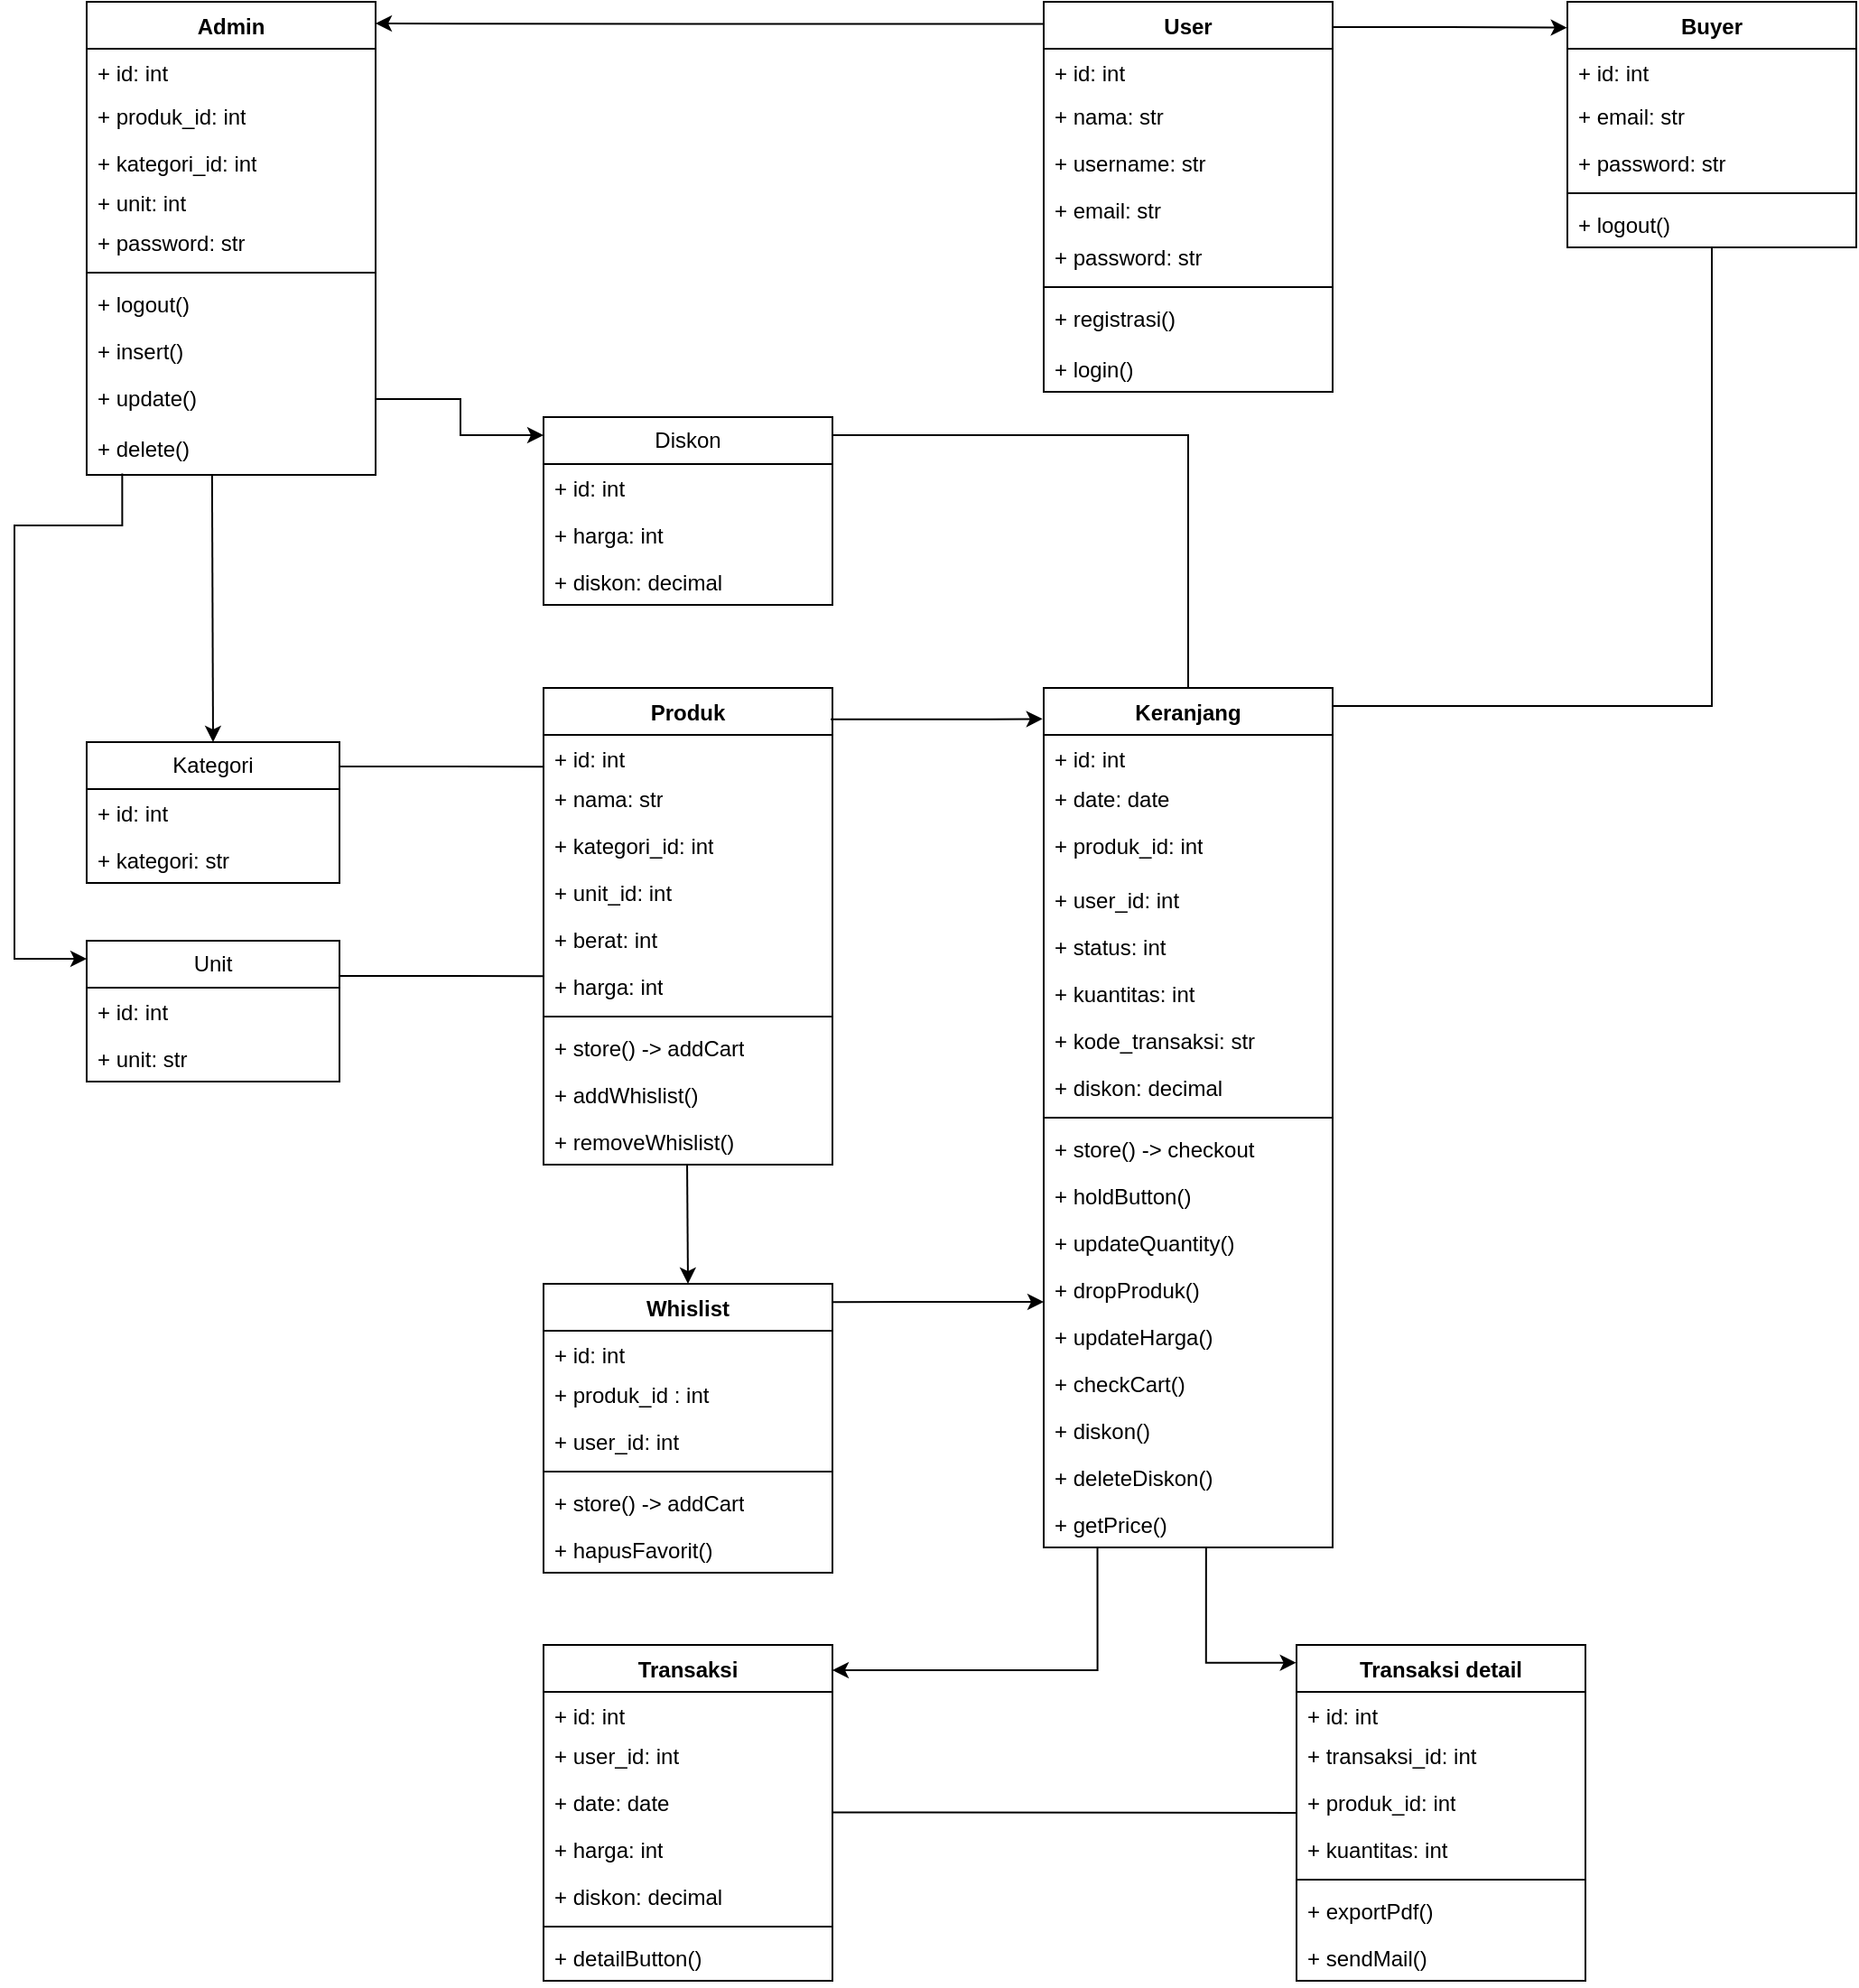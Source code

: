 <mxfile version="22.0.0" type="github">
  <diagram id="C5RBs43oDa-KdzZeNtuy" name="Page-1">
    <mxGraphModel dx="12140" dy="8778" grid="1" gridSize="10" guides="1" tooltips="1" connect="1" arrows="1" fold="1" page="1" pageScale="1" pageWidth="827" pageHeight="1169" math="0" shadow="0">
      <root>
        <mxCell id="WIyWlLk6GJQsqaUBKTNV-0" />
        <mxCell id="WIyWlLk6GJQsqaUBKTNV-1" parent="WIyWlLk6GJQsqaUBKTNV-0" />
        <mxCell id="mwWg8jiCZxlS7529xomd-0" value="Produk" style="swimlane;fontStyle=1;align=center;verticalAlign=top;childLayout=stackLayout;horizontal=1;startSize=26;horizontalStack=0;resizeParent=1;resizeParentMax=0;resizeLast=0;collapsible=1;marginBottom=0;whiteSpace=wrap;html=1;" vertex="1" parent="WIyWlLk6GJQsqaUBKTNV-1">
          <mxGeometry x="333" y="-1040" width="160" height="264" as="geometry" />
        </mxCell>
        <mxCell id="mwWg8jiCZxlS7529xomd-1" value="+ id: int" style="text;strokeColor=none;fillColor=none;align=left;verticalAlign=top;spacingLeft=4;spacingRight=4;overflow=hidden;rotatable=0;points=[[0,0.5],[1,0.5]];portConstraint=eastwest;whiteSpace=wrap;html=1;" vertex="1" parent="mwWg8jiCZxlS7529xomd-0">
          <mxGeometry y="26" width="160" height="22" as="geometry" />
        </mxCell>
        <mxCell id="mwWg8jiCZxlS7529xomd-4" value="+ nama: str" style="text;strokeColor=none;fillColor=none;align=left;verticalAlign=top;spacingLeft=4;spacingRight=4;overflow=hidden;rotatable=0;points=[[0,0.5],[1,0.5]];portConstraint=eastwest;whiteSpace=wrap;html=1;" vertex="1" parent="mwWg8jiCZxlS7529xomd-0">
          <mxGeometry y="48" width="160" height="26" as="geometry" />
        </mxCell>
        <mxCell id="mwWg8jiCZxlS7529xomd-5" value="+ kategori_id: int" style="text;strokeColor=none;fillColor=none;align=left;verticalAlign=top;spacingLeft=4;spacingRight=4;overflow=hidden;rotatable=0;points=[[0,0.5],[1,0.5]];portConstraint=eastwest;whiteSpace=wrap;html=1;" vertex="1" parent="mwWg8jiCZxlS7529xomd-0">
          <mxGeometry y="74" width="160" height="26" as="geometry" />
        </mxCell>
        <mxCell id="mwWg8jiCZxlS7529xomd-6" value="+ unit_id: int" style="text;strokeColor=none;fillColor=none;align=left;verticalAlign=top;spacingLeft=4;spacingRight=4;overflow=hidden;rotatable=0;points=[[0,0.5],[1,0.5]];portConstraint=eastwest;whiteSpace=wrap;html=1;" vertex="1" parent="mwWg8jiCZxlS7529xomd-0">
          <mxGeometry y="100" width="160" height="26" as="geometry" />
        </mxCell>
        <mxCell id="mwWg8jiCZxlS7529xomd-8" value="+ berat: int" style="text;strokeColor=none;fillColor=none;align=left;verticalAlign=top;spacingLeft=4;spacingRight=4;overflow=hidden;rotatable=0;points=[[0,0.5],[1,0.5]];portConstraint=eastwest;whiteSpace=wrap;html=1;" vertex="1" parent="mwWg8jiCZxlS7529xomd-0">
          <mxGeometry y="126" width="160" height="26" as="geometry" />
        </mxCell>
        <mxCell id="mwWg8jiCZxlS7529xomd-7" value="+ harga: int" style="text;strokeColor=none;fillColor=none;align=left;verticalAlign=top;spacingLeft=4;spacingRight=4;overflow=hidden;rotatable=0;points=[[0,0.5],[1,0.5]];portConstraint=eastwest;whiteSpace=wrap;html=1;" vertex="1" parent="mwWg8jiCZxlS7529xomd-0">
          <mxGeometry y="152" width="160" height="26" as="geometry" />
        </mxCell>
        <mxCell id="mwWg8jiCZxlS7529xomd-2" value="" style="line;strokeWidth=1;fillColor=none;align=left;verticalAlign=middle;spacingTop=-1;spacingLeft=3;spacingRight=3;rotatable=0;labelPosition=right;points=[];portConstraint=eastwest;strokeColor=inherit;" vertex="1" parent="mwWg8jiCZxlS7529xomd-0">
          <mxGeometry y="178" width="160" height="8" as="geometry" />
        </mxCell>
        <mxCell id="mwWg8jiCZxlS7529xomd-3" value="+ store() -&amp;gt; addCart" style="text;strokeColor=none;fillColor=none;align=left;verticalAlign=top;spacingLeft=4;spacingRight=4;overflow=hidden;rotatable=0;points=[[0,0.5],[1,0.5]];portConstraint=eastwest;whiteSpace=wrap;html=1;" vertex="1" parent="mwWg8jiCZxlS7529xomd-0">
          <mxGeometry y="186" width="160" height="26" as="geometry" />
        </mxCell>
        <mxCell id="mwWg8jiCZxlS7529xomd-9" value="+ addWhislist()" style="text;strokeColor=none;fillColor=none;align=left;verticalAlign=top;spacingLeft=4;spacingRight=4;overflow=hidden;rotatable=0;points=[[0,0.5],[1,0.5]];portConstraint=eastwest;whiteSpace=wrap;html=1;" vertex="1" parent="mwWg8jiCZxlS7529xomd-0">
          <mxGeometry y="212" width="160" height="26" as="geometry" />
        </mxCell>
        <mxCell id="mwWg8jiCZxlS7529xomd-10" value="+ removeWhislist()" style="text;strokeColor=none;fillColor=none;align=left;verticalAlign=top;spacingLeft=4;spacingRight=4;overflow=hidden;rotatable=0;points=[[0,0.5],[1,0.5]];portConstraint=eastwest;whiteSpace=wrap;html=1;" vertex="1" parent="mwWg8jiCZxlS7529xomd-0">
          <mxGeometry y="238" width="160" height="26" as="geometry" />
        </mxCell>
        <mxCell id="mwWg8jiCZxlS7529xomd-11" value="Keranjang" style="swimlane;fontStyle=1;align=center;verticalAlign=top;childLayout=stackLayout;horizontal=1;startSize=26;horizontalStack=0;resizeParent=1;resizeParentMax=0;resizeLast=0;collapsible=1;marginBottom=0;whiteSpace=wrap;html=1;" vertex="1" parent="WIyWlLk6GJQsqaUBKTNV-1">
          <mxGeometry x="610" y="-1040" width="160" height="476" as="geometry" />
        </mxCell>
        <mxCell id="mwWg8jiCZxlS7529xomd-12" value="+ id: int" style="text;strokeColor=none;fillColor=none;align=left;verticalAlign=top;spacingLeft=4;spacingRight=4;overflow=hidden;rotatable=0;points=[[0,0.5],[1,0.5]];portConstraint=eastwest;whiteSpace=wrap;html=1;" vertex="1" parent="mwWg8jiCZxlS7529xomd-11">
          <mxGeometry y="26" width="160" height="22" as="geometry" />
        </mxCell>
        <mxCell id="mwWg8jiCZxlS7529xomd-13" value="+ date: date" style="text;strokeColor=none;fillColor=none;align=left;verticalAlign=top;spacingLeft=4;spacingRight=4;overflow=hidden;rotatable=0;points=[[0,0.5],[1,0.5]];portConstraint=eastwest;whiteSpace=wrap;html=1;" vertex="1" parent="mwWg8jiCZxlS7529xomd-11">
          <mxGeometry y="48" width="160" height="26" as="geometry" />
        </mxCell>
        <mxCell id="mwWg8jiCZxlS7529xomd-14" value="+ produk_id: int" style="text;strokeColor=none;fillColor=none;align=left;verticalAlign=top;spacingLeft=4;spacingRight=4;overflow=hidden;rotatable=0;points=[[0,0.5],[1,0.5]];portConstraint=eastwest;whiteSpace=wrap;html=1;" vertex="1" parent="mwWg8jiCZxlS7529xomd-11">
          <mxGeometry y="74" width="160" height="30" as="geometry" />
        </mxCell>
        <mxCell id="mwWg8jiCZxlS7529xomd-15" value="+ user_id: int" style="text;strokeColor=none;fillColor=none;align=left;verticalAlign=top;spacingLeft=4;spacingRight=4;overflow=hidden;rotatable=0;points=[[0,0.5],[1,0.5]];portConstraint=eastwest;whiteSpace=wrap;html=1;" vertex="1" parent="mwWg8jiCZxlS7529xomd-11">
          <mxGeometry y="104" width="160" height="26" as="geometry" />
        </mxCell>
        <mxCell id="mwWg8jiCZxlS7529xomd-16" value="+ status: int" style="text;strokeColor=none;fillColor=none;align=left;verticalAlign=top;spacingLeft=4;spacingRight=4;overflow=hidden;rotatable=0;points=[[0,0.5],[1,0.5]];portConstraint=eastwest;whiteSpace=wrap;html=1;" vertex="1" parent="mwWg8jiCZxlS7529xomd-11">
          <mxGeometry y="130" width="160" height="26" as="geometry" />
        </mxCell>
        <mxCell id="mwWg8jiCZxlS7529xomd-17" value="+ kuantitas: int" style="text;strokeColor=none;fillColor=none;align=left;verticalAlign=top;spacingLeft=4;spacingRight=4;overflow=hidden;rotatable=0;points=[[0,0.5],[1,0.5]];portConstraint=eastwest;whiteSpace=wrap;html=1;" vertex="1" parent="mwWg8jiCZxlS7529xomd-11">
          <mxGeometry y="156" width="160" height="26" as="geometry" />
        </mxCell>
        <mxCell id="mwWg8jiCZxlS7529xomd-23" value="+ kode_transaksi: str" style="text;strokeColor=none;fillColor=none;align=left;verticalAlign=top;spacingLeft=4;spacingRight=4;overflow=hidden;rotatable=0;points=[[0,0.5],[1,0.5]];portConstraint=eastwest;whiteSpace=wrap;html=1;" vertex="1" parent="mwWg8jiCZxlS7529xomd-11">
          <mxGeometry y="182" width="160" height="26" as="geometry" />
        </mxCell>
        <mxCell id="mwWg8jiCZxlS7529xomd-24" value="+ diskon: decimal" style="text;strokeColor=none;fillColor=none;align=left;verticalAlign=top;spacingLeft=4;spacingRight=4;overflow=hidden;rotatable=0;points=[[0,0.5],[1,0.5]];portConstraint=eastwest;whiteSpace=wrap;html=1;" vertex="1" parent="mwWg8jiCZxlS7529xomd-11">
          <mxGeometry y="208" width="160" height="26" as="geometry" />
        </mxCell>
        <mxCell id="mwWg8jiCZxlS7529xomd-18" value="" style="line;strokeWidth=1;fillColor=none;align=left;verticalAlign=middle;spacingTop=-1;spacingLeft=3;spacingRight=3;rotatable=0;labelPosition=right;points=[];portConstraint=eastwest;strokeColor=inherit;" vertex="1" parent="mwWg8jiCZxlS7529xomd-11">
          <mxGeometry y="234" width="160" height="8" as="geometry" />
        </mxCell>
        <mxCell id="mwWg8jiCZxlS7529xomd-19" value="+ store() -&amp;gt; checkout" style="text;strokeColor=none;fillColor=none;align=left;verticalAlign=top;spacingLeft=4;spacingRight=4;overflow=hidden;rotatable=0;points=[[0,0.5],[1,0.5]];portConstraint=eastwest;whiteSpace=wrap;html=1;" vertex="1" parent="mwWg8jiCZxlS7529xomd-11">
          <mxGeometry y="242" width="160" height="26" as="geometry" />
        </mxCell>
        <mxCell id="mwWg8jiCZxlS7529xomd-20" value="+ holdButton()" style="text;strokeColor=none;fillColor=none;align=left;verticalAlign=top;spacingLeft=4;spacingRight=4;overflow=hidden;rotatable=0;points=[[0,0.5],[1,0.5]];portConstraint=eastwest;whiteSpace=wrap;html=1;" vertex="1" parent="mwWg8jiCZxlS7529xomd-11">
          <mxGeometry y="268" width="160" height="26" as="geometry" />
        </mxCell>
        <mxCell id="mwWg8jiCZxlS7529xomd-21" value="+ updateQuantity()" style="text;strokeColor=none;fillColor=none;align=left;verticalAlign=top;spacingLeft=4;spacingRight=4;overflow=hidden;rotatable=0;points=[[0,0.5],[1,0.5]];portConstraint=eastwest;whiteSpace=wrap;html=1;" vertex="1" parent="mwWg8jiCZxlS7529xomd-11">
          <mxGeometry y="294" width="160" height="26" as="geometry" />
        </mxCell>
        <mxCell id="mwWg8jiCZxlS7529xomd-25" value="+ dropProduk()" style="text;strokeColor=none;fillColor=none;align=left;verticalAlign=top;spacingLeft=4;spacingRight=4;overflow=hidden;rotatable=0;points=[[0,0.5],[1,0.5]];portConstraint=eastwest;whiteSpace=wrap;html=1;" vertex="1" parent="mwWg8jiCZxlS7529xomd-11">
          <mxGeometry y="320" width="160" height="26" as="geometry" />
        </mxCell>
        <mxCell id="mwWg8jiCZxlS7529xomd-26" value="+ updateHarga()" style="text;strokeColor=none;fillColor=none;align=left;verticalAlign=top;spacingLeft=4;spacingRight=4;overflow=hidden;rotatable=0;points=[[0,0.5],[1,0.5]];portConstraint=eastwest;whiteSpace=wrap;html=1;" vertex="1" parent="mwWg8jiCZxlS7529xomd-11">
          <mxGeometry y="346" width="160" height="26" as="geometry" />
        </mxCell>
        <mxCell id="mwWg8jiCZxlS7529xomd-27" value="+ checkCart()" style="text;strokeColor=none;fillColor=none;align=left;verticalAlign=top;spacingLeft=4;spacingRight=4;overflow=hidden;rotatable=0;points=[[0,0.5],[1,0.5]];portConstraint=eastwest;whiteSpace=wrap;html=1;" vertex="1" parent="mwWg8jiCZxlS7529xomd-11">
          <mxGeometry y="372" width="160" height="26" as="geometry" />
        </mxCell>
        <mxCell id="mwWg8jiCZxlS7529xomd-29" value="+ diskon()" style="text;strokeColor=none;fillColor=none;align=left;verticalAlign=top;spacingLeft=4;spacingRight=4;overflow=hidden;rotatable=0;points=[[0,0.5],[1,0.5]];portConstraint=eastwest;whiteSpace=wrap;html=1;" vertex="1" parent="mwWg8jiCZxlS7529xomd-11">
          <mxGeometry y="398" width="160" height="26" as="geometry" />
        </mxCell>
        <mxCell id="mwWg8jiCZxlS7529xomd-28" value="+ deleteDiskon()" style="text;strokeColor=none;fillColor=none;align=left;verticalAlign=top;spacingLeft=4;spacingRight=4;overflow=hidden;rotatable=0;points=[[0,0.5],[1,0.5]];portConstraint=eastwest;whiteSpace=wrap;html=1;" vertex="1" parent="mwWg8jiCZxlS7529xomd-11">
          <mxGeometry y="424" width="160" height="26" as="geometry" />
        </mxCell>
        <mxCell id="mwWg8jiCZxlS7529xomd-30" value="+ getPrice()" style="text;strokeColor=none;fillColor=none;align=left;verticalAlign=top;spacingLeft=4;spacingRight=4;overflow=hidden;rotatable=0;points=[[0,0.5],[1,0.5]];portConstraint=eastwest;whiteSpace=wrap;html=1;" vertex="1" parent="mwWg8jiCZxlS7529xomd-11">
          <mxGeometry y="450" width="160" height="26" as="geometry" />
        </mxCell>
        <mxCell id="mwWg8jiCZxlS7529xomd-31" value="Whislist" style="swimlane;fontStyle=1;align=center;verticalAlign=top;childLayout=stackLayout;horizontal=1;startSize=26;horizontalStack=0;resizeParent=1;resizeParentMax=0;resizeLast=0;collapsible=1;marginBottom=0;whiteSpace=wrap;html=1;" vertex="1" parent="WIyWlLk6GJQsqaUBKTNV-1">
          <mxGeometry x="333" y="-710" width="160" height="160" as="geometry" />
        </mxCell>
        <mxCell id="mwWg8jiCZxlS7529xomd-32" value="+ id: int" style="text;strokeColor=none;fillColor=none;align=left;verticalAlign=top;spacingLeft=4;spacingRight=4;overflow=hidden;rotatable=0;points=[[0,0.5],[1,0.5]];portConstraint=eastwest;whiteSpace=wrap;html=1;" vertex="1" parent="mwWg8jiCZxlS7529xomd-31">
          <mxGeometry y="26" width="160" height="22" as="geometry" />
        </mxCell>
        <mxCell id="mwWg8jiCZxlS7529xomd-33" value="+ produk_id : int" style="text;strokeColor=none;fillColor=none;align=left;verticalAlign=top;spacingLeft=4;spacingRight=4;overflow=hidden;rotatable=0;points=[[0,0.5],[1,0.5]];portConstraint=eastwest;whiteSpace=wrap;html=1;" vertex="1" parent="mwWg8jiCZxlS7529xomd-31">
          <mxGeometry y="48" width="160" height="26" as="geometry" />
        </mxCell>
        <mxCell id="mwWg8jiCZxlS7529xomd-34" value="+ user_id: int" style="text;strokeColor=none;fillColor=none;align=left;verticalAlign=top;spacingLeft=4;spacingRight=4;overflow=hidden;rotatable=0;points=[[0,0.5],[1,0.5]];portConstraint=eastwest;whiteSpace=wrap;html=1;" vertex="1" parent="mwWg8jiCZxlS7529xomd-31">
          <mxGeometry y="74" width="160" height="26" as="geometry" />
        </mxCell>
        <mxCell id="mwWg8jiCZxlS7529xomd-38" value="" style="line;strokeWidth=1;fillColor=none;align=left;verticalAlign=middle;spacingTop=-1;spacingLeft=3;spacingRight=3;rotatable=0;labelPosition=right;points=[];portConstraint=eastwest;strokeColor=inherit;" vertex="1" parent="mwWg8jiCZxlS7529xomd-31">
          <mxGeometry y="100" width="160" height="8" as="geometry" />
        </mxCell>
        <mxCell id="mwWg8jiCZxlS7529xomd-39" value="+ store() -&amp;gt; addCart" style="text;strokeColor=none;fillColor=none;align=left;verticalAlign=top;spacingLeft=4;spacingRight=4;overflow=hidden;rotatable=0;points=[[0,0.5],[1,0.5]];portConstraint=eastwest;whiteSpace=wrap;html=1;" vertex="1" parent="mwWg8jiCZxlS7529xomd-31">
          <mxGeometry y="108" width="160" height="26" as="geometry" />
        </mxCell>
        <mxCell id="mwWg8jiCZxlS7529xomd-40" value="+ hapusFavorit()" style="text;strokeColor=none;fillColor=none;align=left;verticalAlign=top;spacingLeft=4;spacingRight=4;overflow=hidden;rotatable=0;points=[[0,0.5],[1,0.5]];portConstraint=eastwest;whiteSpace=wrap;html=1;" vertex="1" parent="mwWg8jiCZxlS7529xomd-31">
          <mxGeometry y="134" width="160" height="26" as="geometry" />
        </mxCell>
        <mxCell id="mwWg8jiCZxlS7529xomd-50" value="Kategori" style="swimlane;fontStyle=0;childLayout=stackLayout;horizontal=1;startSize=26;fillColor=none;horizontalStack=0;resizeParent=1;resizeParentMax=0;resizeLast=0;collapsible=1;marginBottom=0;whiteSpace=wrap;html=1;" vertex="1" parent="WIyWlLk6GJQsqaUBKTNV-1">
          <mxGeometry x="80" y="-1010" width="140" height="78" as="geometry" />
        </mxCell>
        <mxCell id="mwWg8jiCZxlS7529xomd-51" value="+ id: int" style="text;strokeColor=none;fillColor=none;align=left;verticalAlign=top;spacingLeft=4;spacingRight=4;overflow=hidden;rotatable=0;points=[[0,0.5],[1,0.5]];portConstraint=eastwest;whiteSpace=wrap;html=1;" vertex="1" parent="mwWg8jiCZxlS7529xomd-50">
          <mxGeometry y="26" width="140" height="26" as="geometry" />
        </mxCell>
        <mxCell id="mwWg8jiCZxlS7529xomd-52" value="+ kategori: str" style="text;strokeColor=none;fillColor=none;align=left;verticalAlign=top;spacingLeft=4;spacingRight=4;overflow=hidden;rotatable=0;points=[[0,0.5],[1,0.5]];portConstraint=eastwest;whiteSpace=wrap;html=1;" vertex="1" parent="mwWg8jiCZxlS7529xomd-50">
          <mxGeometry y="52" width="140" height="26" as="geometry" />
        </mxCell>
        <mxCell id="mwWg8jiCZxlS7529xomd-54" value="Unit" style="swimlane;fontStyle=0;childLayout=stackLayout;horizontal=1;startSize=26;fillColor=none;horizontalStack=0;resizeParent=1;resizeParentMax=0;resizeLast=0;collapsible=1;marginBottom=0;whiteSpace=wrap;html=1;" vertex="1" parent="WIyWlLk6GJQsqaUBKTNV-1">
          <mxGeometry x="80" y="-900" width="140" height="78" as="geometry" />
        </mxCell>
        <mxCell id="mwWg8jiCZxlS7529xomd-55" value="+ id: int" style="text;strokeColor=none;fillColor=none;align=left;verticalAlign=top;spacingLeft=4;spacingRight=4;overflow=hidden;rotatable=0;points=[[0,0.5],[1,0.5]];portConstraint=eastwest;whiteSpace=wrap;html=1;" vertex="1" parent="mwWg8jiCZxlS7529xomd-54">
          <mxGeometry y="26" width="140" height="26" as="geometry" />
        </mxCell>
        <mxCell id="mwWg8jiCZxlS7529xomd-56" value="+ unit: str" style="text;strokeColor=none;fillColor=none;align=left;verticalAlign=top;spacingLeft=4;spacingRight=4;overflow=hidden;rotatable=0;points=[[0,0.5],[1,0.5]];portConstraint=eastwest;whiteSpace=wrap;html=1;" vertex="1" parent="mwWg8jiCZxlS7529xomd-54">
          <mxGeometry y="52" width="140" height="26" as="geometry" />
        </mxCell>
        <mxCell id="mwWg8jiCZxlS7529xomd-69" value="User" style="swimlane;fontStyle=1;align=center;verticalAlign=top;childLayout=stackLayout;horizontal=1;startSize=26;horizontalStack=0;resizeParent=1;resizeParentMax=0;resizeLast=0;collapsible=1;marginBottom=0;whiteSpace=wrap;html=1;" vertex="1" parent="WIyWlLk6GJQsqaUBKTNV-1">
          <mxGeometry x="610" y="-1420" width="160" height="216" as="geometry" />
        </mxCell>
        <mxCell id="mwWg8jiCZxlS7529xomd-70" value="+ id: int" style="text;strokeColor=none;fillColor=none;align=left;verticalAlign=top;spacingLeft=4;spacingRight=4;overflow=hidden;rotatable=0;points=[[0,0.5],[1,0.5]];portConstraint=eastwest;whiteSpace=wrap;html=1;" vertex="1" parent="mwWg8jiCZxlS7529xomd-69">
          <mxGeometry y="26" width="160" height="24" as="geometry" />
        </mxCell>
        <mxCell id="mwWg8jiCZxlS7529xomd-71" value="+ nama: str&amp;nbsp;" style="text;strokeColor=none;fillColor=none;align=left;verticalAlign=top;spacingLeft=4;spacingRight=4;overflow=hidden;rotatable=0;points=[[0,0.5],[1,0.5]];portConstraint=eastwest;whiteSpace=wrap;html=1;" vertex="1" parent="mwWg8jiCZxlS7529xomd-69">
          <mxGeometry y="50" width="160" height="26" as="geometry" />
        </mxCell>
        <mxCell id="mwWg8jiCZxlS7529xomd-77" value="+ username: str&amp;nbsp;" style="text;strokeColor=none;fillColor=none;align=left;verticalAlign=top;spacingLeft=4;spacingRight=4;overflow=hidden;rotatable=0;points=[[0,0.5],[1,0.5]];portConstraint=eastwest;whiteSpace=wrap;html=1;" vertex="1" parent="mwWg8jiCZxlS7529xomd-69">
          <mxGeometry y="76" width="160" height="26" as="geometry" />
        </mxCell>
        <mxCell id="mwWg8jiCZxlS7529xomd-72" value="+ email: str" style="text;strokeColor=none;fillColor=none;align=left;verticalAlign=top;spacingLeft=4;spacingRight=4;overflow=hidden;rotatable=0;points=[[0,0.5],[1,0.5]];portConstraint=eastwest;whiteSpace=wrap;html=1;" vertex="1" parent="mwWg8jiCZxlS7529xomd-69">
          <mxGeometry y="102" width="160" height="26" as="geometry" />
        </mxCell>
        <mxCell id="mwWg8jiCZxlS7529xomd-76" value="+ password: str" style="text;strokeColor=none;fillColor=none;align=left;verticalAlign=top;spacingLeft=4;spacingRight=4;overflow=hidden;rotatable=0;points=[[0,0.5],[1,0.5]];portConstraint=eastwest;whiteSpace=wrap;html=1;" vertex="1" parent="mwWg8jiCZxlS7529xomd-69">
          <mxGeometry y="128" width="160" height="26" as="geometry" />
        </mxCell>
        <mxCell id="mwWg8jiCZxlS7529xomd-73" value="" style="line;strokeWidth=1;fillColor=none;align=left;verticalAlign=middle;spacingTop=-1;spacingLeft=3;spacingRight=3;rotatable=0;labelPosition=right;points=[];portConstraint=eastwest;strokeColor=inherit;" vertex="1" parent="mwWg8jiCZxlS7529xomd-69">
          <mxGeometry y="154" width="160" height="8" as="geometry" />
        </mxCell>
        <mxCell id="mwWg8jiCZxlS7529xomd-75" value="+ registrasi()" style="text;strokeColor=none;fillColor=none;align=left;verticalAlign=top;spacingLeft=4;spacingRight=4;overflow=hidden;rotatable=0;points=[[0,0.5],[1,0.5]];portConstraint=eastwest;whiteSpace=wrap;html=1;" vertex="1" parent="mwWg8jiCZxlS7529xomd-69">
          <mxGeometry y="162" width="160" height="28" as="geometry" />
        </mxCell>
        <mxCell id="mwWg8jiCZxlS7529xomd-74" value="+ login()" style="text;strokeColor=none;fillColor=none;align=left;verticalAlign=top;spacingLeft=4;spacingRight=4;overflow=hidden;rotatable=0;points=[[0,0.5],[1,0.5]];portConstraint=eastwest;whiteSpace=wrap;html=1;" vertex="1" parent="mwWg8jiCZxlS7529xomd-69">
          <mxGeometry y="190" width="160" height="26" as="geometry" />
        </mxCell>
        <mxCell id="mwWg8jiCZxlS7529xomd-80" value="Admin" style="swimlane;fontStyle=1;align=center;verticalAlign=top;childLayout=stackLayout;horizontal=1;startSize=26;horizontalStack=0;resizeParent=1;resizeParentMax=0;resizeLast=0;collapsible=1;marginBottom=0;whiteSpace=wrap;html=1;" vertex="1" parent="WIyWlLk6GJQsqaUBKTNV-1">
          <mxGeometry x="80" y="-1420" width="160" height="262" as="geometry" />
        </mxCell>
        <mxCell id="mwWg8jiCZxlS7529xomd-81" value="+ id: int" style="text;strokeColor=none;fillColor=none;align=left;verticalAlign=top;spacingLeft=4;spacingRight=4;overflow=hidden;rotatable=0;points=[[0,0.5],[1,0.5]];portConstraint=eastwest;whiteSpace=wrap;html=1;" vertex="1" parent="mwWg8jiCZxlS7529xomd-80">
          <mxGeometry y="26" width="160" height="24" as="geometry" />
        </mxCell>
        <mxCell id="mwWg8jiCZxlS7529xomd-82" value="+ produk_id: int" style="text;strokeColor=none;fillColor=none;align=left;verticalAlign=top;spacingLeft=4;spacingRight=4;overflow=hidden;rotatable=0;points=[[0,0.5],[1,0.5]];portConstraint=eastwest;whiteSpace=wrap;html=1;" vertex="1" parent="mwWg8jiCZxlS7529xomd-80">
          <mxGeometry y="50" width="160" height="26" as="geometry" />
        </mxCell>
        <mxCell id="mwWg8jiCZxlS7529xomd-83" value="+ kategori_id: int" style="text;strokeColor=none;fillColor=none;align=left;verticalAlign=top;spacingLeft=4;spacingRight=4;overflow=hidden;rotatable=0;points=[[0,0.5],[1,0.5]];portConstraint=eastwest;whiteSpace=wrap;html=1;" vertex="1" parent="mwWg8jiCZxlS7529xomd-80">
          <mxGeometry y="76" width="160" height="22" as="geometry" />
        </mxCell>
        <mxCell id="mwWg8jiCZxlS7529xomd-84" value="+ unit: int" style="text;strokeColor=none;fillColor=none;align=left;verticalAlign=top;spacingLeft=4;spacingRight=4;overflow=hidden;rotatable=0;points=[[0,0.5],[1,0.5]];portConstraint=eastwest;whiteSpace=wrap;html=1;" vertex="1" parent="mwWg8jiCZxlS7529xomd-80">
          <mxGeometry y="98" width="160" height="22" as="geometry" />
        </mxCell>
        <mxCell id="mwWg8jiCZxlS7529xomd-85" value="+ password: str" style="text;strokeColor=none;fillColor=none;align=left;verticalAlign=top;spacingLeft=4;spacingRight=4;overflow=hidden;rotatable=0;points=[[0,0.5],[1,0.5]];portConstraint=eastwest;whiteSpace=wrap;html=1;" vertex="1" parent="mwWg8jiCZxlS7529xomd-80">
          <mxGeometry y="120" width="160" height="26" as="geometry" />
        </mxCell>
        <mxCell id="mwWg8jiCZxlS7529xomd-86" value="" style="line;strokeWidth=1;fillColor=none;align=left;verticalAlign=middle;spacingTop=-1;spacingLeft=3;spacingRight=3;rotatable=0;labelPosition=right;points=[];portConstraint=eastwest;strokeColor=inherit;" vertex="1" parent="mwWg8jiCZxlS7529xomd-80">
          <mxGeometry y="146" width="160" height="8" as="geometry" />
        </mxCell>
        <mxCell id="mwWg8jiCZxlS7529xomd-87" value="+ logout()" style="text;strokeColor=none;fillColor=none;align=left;verticalAlign=top;spacingLeft=4;spacingRight=4;overflow=hidden;rotatable=0;points=[[0,0.5],[1,0.5]];portConstraint=eastwest;whiteSpace=wrap;html=1;" vertex="1" parent="mwWg8jiCZxlS7529xomd-80">
          <mxGeometry y="154" width="160" height="26" as="geometry" />
        </mxCell>
        <mxCell id="mwWg8jiCZxlS7529xomd-128" value="+ insert()" style="text;strokeColor=none;fillColor=none;align=left;verticalAlign=top;spacingLeft=4;spacingRight=4;overflow=hidden;rotatable=0;points=[[0,0.5],[1,0.5]];portConstraint=eastwest;whiteSpace=wrap;html=1;" vertex="1" parent="mwWg8jiCZxlS7529xomd-80">
          <mxGeometry y="180" width="160" height="26" as="geometry" />
        </mxCell>
        <mxCell id="mwWg8jiCZxlS7529xomd-89" value="+ update()" style="text;strokeColor=none;fillColor=none;align=left;verticalAlign=top;spacingLeft=4;spacingRight=4;overflow=hidden;rotatable=0;points=[[0,0.5],[1,0.5]];portConstraint=eastwest;whiteSpace=wrap;html=1;" vertex="1" parent="mwWg8jiCZxlS7529xomd-80">
          <mxGeometry y="206" width="160" height="28" as="geometry" />
        </mxCell>
        <mxCell id="mwWg8jiCZxlS7529xomd-90" value="+ delete()" style="text;strokeColor=none;fillColor=none;align=left;verticalAlign=top;spacingLeft=4;spacingRight=4;overflow=hidden;rotatable=0;points=[[0,0.5],[1,0.5]];portConstraint=eastwest;whiteSpace=wrap;html=1;" vertex="1" parent="mwWg8jiCZxlS7529xomd-80">
          <mxGeometry y="234" width="160" height="28" as="geometry" />
        </mxCell>
        <mxCell id="mwWg8jiCZxlS7529xomd-91" value="Buyer" style="swimlane;fontStyle=1;align=center;verticalAlign=top;childLayout=stackLayout;horizontal=1;startSize=26;horizontalStack=0;resizeParent=1;resizeParentMax=0;resizeLast=0;collapsible=1;marginBottom=0;whiteSpace=wrap;html=1;" vertex="1" parent="WIyWlLk6GJQsqaUBKTNV-1">
          <mxGeometry x="900" y="-1420" width="160" height="136" as="geometry" />
        </mxCell>
        <mxCell id="mwWg8jiCZxlS7529xomd-92" value="+ id: int" style="text;strokeColor=none;fillColor=none;align=left;verticalAlign=top;spacingLeft=4;spacingRight=4;overflow=hidden;rotatable=0;points=[[0,0.5],[1,0.5]];portConstraint=eastwest;whiteSpace=wrap;html=1;" vertex="1" parent="mwWg8jiCZxlS7529xomd-91">
          <mxGeometry y="26" width="160" height="24" as="geometry" />
        </mxCell>
        <mxCell id="mwWg8jiCZxlS7529xomd-95" value="+ email: str" style="text;strokeColor=none;fillColor=none;align=left;verticalAlign=top;spacingLeft=4;spacingRight=4;overflow=hidden;rotatable=0;points=[[0,0.5],[1,0.5]];portConstraint=eastwest;whiteSpace=wrap;html=1;" vertex="1" parent="mwWg8jiCZxlS7529xomd-91">
          <mxGeometry y="50" width="160" height="26" as="geometry" />
        </mxCell>
        <mxCell id="mwWg8jiCZxlS7529xomd-96" value="+ password: str" style="text;strokeColor=none;fillColor=none;align=left;verticalAlign=top;spacingLeft=4;spacingRight=4;overflow=hidden;rotatable=0;points=[[0,0.5],[1,0.5]];portConstraint=eastwest;whiteSpace=wrap;html=1;" vertex="1" parent="mwWg8jiCZxlS7529xomd-91">
          <mxGeometry y="76" width="160" height="26" as="geometry" />
        </mxCell>
        <mxCell id="mwWg8jiCZxlS7529xomd-97" value="" style="line;strokeWidth=1;fillColor=none;align=left;verticalAlign=middle;spacingTop=-1;spacingLeft=3;spacingRight=3;rotatable=0;labelPosition=right;points=[];portConstraint=eastwest;strokeColor=inherit;" vertex="1" parent="mwWg8jiCZxlS7529xomd-91">
          <mxGeometry y="102" width="160" height="8" as="geometry" />
        </mxCell>
        <mxCell id="mwWg8jiCZxlS7529xomd-99" value="+ logout()" style="text;strokeColor=none;fillColor=none;align=left;verticalAlign=top;spacingLeft=4;spacingRight=4;overflow=hidden;rotatable=0;points=[[0,0.5],[1,0.5]];portConstraint=eastwest;whiteSpace=wrap;html=1;" vertex="1" parent="mwWg8jiCZxlS7529xomd-91">
          <mxGeometry y="110" width="160" height="26" as="geometry" />
        </mxCell>
        <mxCell id="mwWg8jiCZxlS7529xomd-108" style="edgeStyle=orthogonalEdgeStyle;shape=connector;rounded=0;orthogonalLoop=1;jettySize=auto;html=1;exitX=1;exitY=0.25;exitDx=0;exitDy=0;entryX=0.001;entryY=0.294;entryDx=0;entryDy=0;entryPerimeter=0;labelBackgroundColor=default;strokeColor=default;align=center;verticalAlign=middle;fontFamily=Helvetica;fontSize=11;fontColor=default;endArrow=none;endFill=0;" edge="1" parent="WIyWlLk6GJQsqaUBKTNV-1" source="mwWg8jiCZxlS7529xomd-54" target="mwWg8jiCZxlS7529xomd-7">
          <mxGeometry relative="1" as="geometry" />
        </mxCell>
        <mxCell id="mwWg8jiCZxlS7529xomd-127" style="edgeStyle=orthogonalEdgeStyle;shape=connector;rounded=0;orthogonalLoop=1;jettySize=auto;html=1;labelBackgroundColor=default;strokeColor=default;align=center;verticalAlign=middle;fontFamily=Helvetica;fontSize=11;fontColor=default;endArrow=classic;exitX=-0.001;exitY=0.057;exitDx=0;exitDy=0;entryX=1;entryY=-0.583;entryDx=0;entryDy=0;entryPerimeter=0;exitPerimeter=0;" edge="1" parent="WIyWlLk6GJQsqaUBKTNV-1" source="mwWg8jiCZxlS7529xomd-69" target="mwWg8jiCZxlS7529xomd-81">
          <mxGeometry relative="1" as="geometry">
            <mxPoint x="590" y="-1249" as="sourcePoint" />
            <mxPoint x="250" y="-1253" as="targetPoint" />
            <Array as="points" />
          </mxGeometry>
        </mxCell>
        <mxCell id="mwWg8jiCZxlS7529xomd-129" style="shape=connector;rounded=0;orthogonalLoop=1;jettySize=auto;html=1;exitX=0.497;exitY=0.994;exitDx=0;exitDy=0;entryX=0.5;entryY=0;entryDx=0;entryDy=0;labelBackgroundColor=default;strokeColor=default;align=center;verticalAlign=middle;fontFamily=Helvetica;fontSize=11;fontColor=default;endArrow=classic;exitPerimeter=0;" edge="1" parent="WIyWlLk6GJQsqaUBKTNV-1" source="mwWg8jiCZxlS7529xomd-10" target="mwWg8jiCZxlS7529xomd-31">
          <mxGeometry relative="1" as="geometry" />
        </mxCell>
        <mxCell id="mwWg8jiCZxlS7529xomd-130" style="edgeStyle=orthogonalEdgeStyle;shape=connector;rounded=0;orthogonalLoop=1;jettySize=auto;html=1;entryX=-0.004;entryY=0.036;entryDx=0;entryDy=0;labelBackgroundColor=default;strokeColor=default;align=center;verticalAlign=middle;fontFamily=Helvetica;fontSize=11;fontColor=default;endArrow=classic;entryPerimeter=0;exitX=0.994;exitY=0.066;exitDx=0;exitDy=0;exitPerimeter=0;" edge="1" parent="WIyWlLk6GJQsqaUBKTNV-1" source="mwWg8jiCZxlS7529xomd-0" target="mwWg8jiCZxlS7529xomd-11">
          <mxGeometry relative="1" as="geometry">
            <mxPoint x="493" y="-920" as="sourcePoint" />
            <Array as="points">
              <mxPoint x="580" y="-1023" />
              <mxPoint x="580" y="-1023" />
            </Array>
          </mxGeometry>
        </mxCell>
        <mxCell id="mwWg8jiCZxlS7529xomd-181" value="" style="shape=connector;rounded=0;orthogonalLoop=1;jettySize=auto;html=1;labelBackgroundColor=default;strokeColor=default;align=center;verticalAlign=middle;fontFamily=Helvetica;fontSize=11;fontColor=default;endArrow=none;endFill=0;exitX=1.002;exitY=0.173;exitDx=0;exitDy=0;exitPerimeter=0;entryX=-0.002;entryY=0.8;entryDx=0;entryDy=0;entryPerimeter=0;" edge="1" parent="WIyWlLk6GJQsqaUBKTNV-1" source="mwWg8jiCZxlS7529xomd-50" target="mwWg8jiCZxlS7529xomd-1">
          <mxGeometry relative="1" as="geometry">
            <mxPoint x="330" y="-990" as="targetPoint" />
          </mxGeometry>
        </mxCell>
        <mxCell id="mwWg8jiCZxlS7529xomd-110" style="shape=connector;rounded=0;orthogonalLoop=1;jettySize=auto;html=1;labelBackgroundColor=default;strokeColor=default;align=center;verticalAlign=middle;fontFamily=Helvetica;fontSize=11;fontColor=default;endArrow=classic;entryX=0.5;entryY=0;entryDx=0;entryDy=0;endFill=1;exitX=0.434;exitY=1.02;exitDx=0;exitDy=0;exitPerimeter=0;" edge="1" parent="WIyWlLk6GJQsqaUBKTNV-1" source="mwWg8jiCZxlS7529xomd-90" target="mwWg8jiCZxlS7529xomd-50">
          <mxGeometry relative="1" as="geometry">
            <mxPoint x="185" y="-1150" as="sourcePoint" />
          </mxGeometry>
        </mxCell>
        <mxCell id="mwWg8jiCZxlS7529xomd-111" style="edgeStyle=orthogonalEdgeStyle;shape=connector;rounded=0;orthogonalLoop=1;jettySize=auto;html=1;labelBackgroundColor=default;strokeColor=default;align=center;verticalAlign=middle;fontFamily=Helvetica;fontSize=11;fontColor=default;endArrow=classic;endFill=1;exitX=0.123;exitY=0.973;exitDx=0;exitDy=0;exitPerimeter=0;" edge="1" parent="WIyWlLk6GJQsqaUBKTNV-1" source="mwWg8jiCZxlS7529xomd-90">
          <mxGeometry relative="1" as="geometry">
            <mxPoint x="80" y="-890" as="targetPoint" />
            <mxPoint x="60" y="-1152" as="sourcePoint" />
            <Array as="points">
              <mxPoint x="100" y="-1130" />
              <mxPoint x="40" y="-1130" />
              <mxPoint x="40" y="-890" />
              <mxPoint x="80" y="-890" />
            </Array>
          </mxGeometry>
        </mxCell>
        <mxCell id="mwWg8jiCZxlS7529xomd-182" value="Diskon" style="swimlane;fontStyle=0;childLayout=stackLayout;horizontal=1;startSize=26;fillColor=none;horizontalStack=0;resizeParent=1;resizeParentMax=0;resizeLast=0;collapsible=1;marginBottom=0;whiteSpace=wrap;html=1;" vertex="1" parent="WIyWlLk6GJQsqaUBKTNV-1">
          <mxGeometry x="333" y="-1190" width="160" height="104" as="geometry" />
        </mxCell>
        <mxCell id="mwWg8jiCZxlS7529xomd-183" value="+ id: int" style="text;strokeColor=none;fillColor=none;align=left;verticalAlign=top;spacingLeft=4;spacingRight=4;overflow=hidden;rotatable=0;points=[[0,0.5],[1,0.5]];portConstraint=eastwest;whiteSpace=wrap;html=1;" vertex="1" parent="mwWg8jiCZxlS7529xomd-182">
          <mxGeometry y="26" width="160" height="26" as="geometry" />
        </mxCell>
        <mxCell id="mwWg8jiCZxlS7529xomd-184" value="+ harga: int&amp;nbsp;" style="text;strokeColor=none;fillColor=none;align=left;verticalAlign=top;spacingLeft=4;spacingRight=4;overflow=hidden;rotatable=0;points=[[0,0.5],[1,0.5]];portConstraint=eastwest;whiteSpace=wrap;html=1;" vertex="1" parent="mwWg8jiCZxlS7529xomd-182">
          <mxGeometry y="52" width="160" height="26" as="geometry" />
        </mxCell>
        <mxCell id="mwWg8jiCZxlS7529xomd-190" value="+ diskon: decimal" style="text;strokeColor=none;fillColor=none;align=left;verticalAlign=top;spacingLeft=4;spacingRight=4;overflow=hidden;rotatable=0;points=[[0,0.5],[1,0.5]];portConstraint=eastwest;whiteSpace=wrap;html=1;" vertex="1" parent="mwWg8jiCZxlS7529xomd-182">
          <mxGeometry y="78" width="160" height="26" as="geometry" />
        </mxCell>
        <mxCell id="mwWg8jiCZxlS7529xomd-186" style="shape=connector;rounded=0;orthogonalLoop=1;jettySize=auto;html=1;exitX=0.5;exitY=0;exitDx=0;exitDy=0;labelBackgroundColor=default;strokeColor=default;align=center;verticalAlign=middle;fontFamily=Helvetica;fontSize=11;fontColor=default;endArrow=none;endFill=0;edgeStyle=orthogonalEdgeStyle;" edge="1" parent="WIyWlLk6GJQsqaUBKTNV-1" source="mwWg8jiCZxlS7529xomd-11">
          <mxGeometry relative="1" as="geometry">
            <mxPoint x="493" y="-1180" as="targetPoint" />
            <Array as="points">
              <mxPoint x="690" y="-1180" />
              <mxPoint x="493" y="-1180" />
            </Array>
          </mxGeometry>
        </mxCell>
        <mxCell id="mwWg8jiCZxlS7529xomd-192" style="edgeStyle=orthogonalEdgeStyle;shape=connector;rounded=0;orthogonalLoop=1;jettySize=auto;html=1;entryX=-0.006;entryY=0.103;entryDx=0;entryDy=0;labelBackgroundColor=default;strokeColor=default;align=center;verticalAlign=middle;fontFamily=Helvetica;fontSize=11;fontColor=default;endArrow=classic;entryPerimeter=0;" edge="1" parent="WIyWlLk6GJQsqaUBKTNV-1" source="mwWg8jiCZxlS7529xomd-89" target="mwWg8jiCZxlS7529xomd-182">
          <mxGeometry relative="1" as="geometry">
            <Array as="points">
              <mxPoint x="287" y="-1200" />
              <mxPoint x="287" y="-1180" />
              <mxPoint x="333" y="-1180" />
            </Array>
          </mxGeometry>
        </mxCell>
        <mxCell id="mwWg8jiCZxlS7529xomd-193" value="Transaksi" style="swimlane;fontStyle=1;align=center;verticalAlign=top;childLayout=stackLayout;horizontal=1;startSize=26;horizontalStack=0;resizeParent=1;resizeParentMax=0;resizeLast=0;collapsible=1;marginBottom=0;whiteSpace=wrap;html=1;" vertex="1" parent="WIyWlLk6GJQsqaUBKTNV-1">
          <mxGeometry x="333" y="-510" width="160" height="186" as="geometry" />
        </mxCell>
        <mxCell id="mwWg8jiCZxlS7529xomd-194" value="+ id: int" style="text;strokeColor=none;fillColor=none;align=left;verticalAlign=top;spacingLeft=4;spacingRight=4;overflow=hidden;rotatable=0;points=[[0,0.5],[1,0.5]];portConstraint=eastwest;whiteSpace=wrap;html=1;" vertex="1" parent="mwWg8jiCZxlS7529xomd-193">
          <mxGeometry y="26" width="160" height="22" as="geometry" />
        </mxCell>
        <mxCell id="mwWg8jiCZxlS7529xomd-196" value="+ user_id: int" style="text;strokeColor=none;fillColor=none;align=left;verticalAlign=top;spacingLeft=4;spacingRight=4;overflow=hidden;rotatable=0;points=[[0,0.5],[1,0.5]];portConstraint=eastwest;whiteSpace=wrap;html=1;" vertex="1" parent="mwWg8jiCZxlS7529xomd-193">
          <mxGeometry y="48" width="160" height="26" as="geometry" />
        </mxCell>
        <mxCell id="mwWg8jiCZxlS7529xomd-195" value="+ date: date" style="text;strokeColor=none;fillColor=none;align=left;verticalAlign=top;spacingLeft=4;spacingRight=4;overflow=hidden;rotatable=0;points=[[0,0.5],[1,0.5]];portConstraint=eastwest;whiteSpace=wrap;html=1;" vertex="1" parent="mwWg8jiCZxlS7529xomd-193">
          <mxGeometry y="74" width="160" height="26" as="geometry" />
        </mxCell>
        <mxCell id="mwWg8jiCZxlS7529xomd-205" value="+ harga: int" style="text;strokeColor=none;fillColor=none;align=left;verticalAlign=top;spacingLeft=4;spacingRight=4;overflow=hidden;rotatable=0;points=[[0,0.5],[1,0.5]];portConstraint=eastwest;whiteSpace=wrap;html=1;" vertex="1" parent="mwWg8jiCZxlS7529xomd-193">
          <mxGeometry y="100" width="160" height="26" as="geometry" />
        </mxCell>
        <mxCell id="mwWg8jiCZxlS7529xomd-206" value="+ diskon: decimal" style="text;strokeColor=none;fillColor=none;align=left;verticalAlign=top;spacingLeft=4;spacingRight=4;overflow=hidden;rotatable=0;points=[[0,0.5],[1,0.5]];portConstraint=eastwest;whiteSpace=wrap;html=1;" vertex="1" parent="mwWg8jiCZxlS7529xomd-193">
          <mxGeometry y="126" width="160" height="26" as="geometry" />
        </mxCell>
        <mxCell id="mwWg8jiCZxlS7529xomd-197" value="" style="line;strokeWidth=1;fillColor=none;align=left;verticalAlign=middle;spacingTop=-1;spacingLeft=3;spacingRight=3;rotatable=0;labelPosition=right;points=[];portConstraint=eastwest;strokeColor=inherit;" vertex="1" parent="mwWg8jiCZxlS7529xomd-193">
          <mxGeometry y="152" width="160" height="8" as="geometry" />
        </mxCell>
        <mxCell id="mwWg8jiCZxlS7529xomd-198" value="+ detailButton()" style="text;strokeColor=none;fillColor=none;align=left;verticalAlign=top;spacingLeft=4;spacingRight=4;overflow=hidden;rotatable=0;points=[[0,0.5],[1,0.5]];portConstraint=eastwest;whiteSpace=wrap;html=1;" vertex="1" parent="mwWg8jiCZxlS7529xomd-193">
          <mxGeometry y="160" width="160" height="26" as="geometry" />
        </mxCell>
        <mxCell id="mwWg8jiCZxlS7529xomd-200" style="edgeStyle=orthogonalEdgeStyle;shape=connector;rounded=0;orthogonalLoop=1;jettySize=auto;html=1;exitX=1.003;exitY=0.065;exitDx=0;exitDy=0;entryX=-0.001;entryY=-0.486;entryDx=0;entryDy=0;labelBackgroundColor=default;strokeColor=default;align=center;verticalAlign=middle;fontFamily=Helvetica;fontSize=11;fontColor=default;endArrow=classic;entryPerimeter=0;exitPerimeter=0;" edge="1" parent="WIyWlLk6GJQsqaUBKTNV-1" source="mwWg8jiCZxlS7529xomd-69" target="mwWg8jiCZxlS7529xomd-92">
          <mxGeometry relative="1" as="geometry" />
        </mxCell>
        <mxCell id="mwWg8jiCZxlS7529xomd-201" style="edgeStyle=orthogonalEdgeStyle;shape=connector;rounded=0;orthogonalLoop=1;jettySize=auto;html=1;labelBackgroundColor=default;strokeColor=default;align=center;verticalAlign=middle;fontFamily=Helvetica;fontSize=11;fontColor=default;endArrow=none;endFill=0;" edge="1" parent="WIyWlLk6GJQsqaUBKTNV-1" source="mwWg8jiCZxlS7529xomd-91">
          <mxGeometry relative="1" as="geometry">
            <mxPoint x="770" y="-1030" as="targetPoint" />
            <Array as="points">
              <mxPoint x="980" y="-1030" />
              <mxPoint x="770" y="-1030" />
            </Array>
          </mxGeometry>
        </mxCell>
        <mxCell id="mwWg8jiCZxlS7529xomd-203" style="shape=connector;rounded=0;orthogonalLoop=1;jettySize=auto;html=1;exitX=1.001;exitY=0.063;exitDx=0;exitDy=0;labelBackgroundColor=default;strokeColor=default;align=center;verticalAlign=middle;fontFamily=Helvetica;fontSize=11;fontColor=default;endArrow=classic;exitPerimeter=0;" edge="1" parent="WIyWlLk6GJQsqaUBKTNV-1" source="mwWg8jiCZxlS7529xomd-31">
          <mxGeometry relative="1" as="geometry">
            <mxPoint x="610" y="-700" as="targetPoint" />
          </mxGeometry>
        </mxCell>
        <mxCell id="mwWg8jiCZxlS7529xomd-207" style="edgeStyle=orthogonalEdgeStyle;shape=connector;rounded=0;orthogonalLoop=1;jettySize=auto;html=1;exitX=0.186;exitY=1.004;exitDx=0;exitDy=0;labelBackgroundColor=default;strokeColor=default;align=center;verticalAlign=middle;fontFamily=Helvetica;fontSize=11;fontColor=default;endArrow=classic;exitPerimeter=0;entryX=1;entryY=0.075;entryDx=0;entryDy=0;entryPerimeter=0;" edge="1" parent="WIyWlLk6GJQsqaUBKTNV-1" source="mwWg8jiCZxlS7529xomd-30" target="mwWg8jiCZxlS7529xomd-193">
          <mxGeometry relative="1" as="geometry">
            <mxPoint x="500" y="-496" as="targetPoint" />
            <Array as="points">
              <mxPoint x="640" y="-496" />
            </Array>
          </mxGeometry>
        </mxCell>
        <mxCell id="mwWg8jiCZxlS7529xomd-212" value="Transaksi detail" style="swimlane;fontStyle=1;align=center;verticalAlign=top;childLayout=stackLayout;horizontal=1;startSize=26;horizontalStack=0;resizeParent=1;resizeParentMax=0;resizeLast=0;collapsible=1;marginBottom=0;whiteSpace=wrap;html=1;" vertex="1" parent="WIyWlLk6GJQsqaUBKTNV-1">
          <mxGeometry x="750" y="-510" width="160" height="186" as="geometry" />
        </mxCell>
        <mxCell id="mwWg8jiCZxlS7529xomd-213" value="+ id: int" style="text;strokeColor=none;fillColor=none;align=left;verticalAlign=top;spacingLeft=4;spacingRight=4;overflow=hidden;rotatable=0;points=[[0,0.5],[1,0.5]];portConstraint=eastwest;whiteSpace=wrap;html=1;" vertex="1" parent="mwWg8jiCZxlS7529xomd-212">
          <mxGeometry y="26" width="160" height="22" as="geometry" />
        </mxCell>
        <mxCell id="mwWg8jiCZxlS7529xomd-214" value="+ transaksi_id: int" style="text;strokeColor=none;fillColor=none;align=left;verticalAlign=top;spacingLeft=4;spacingRight=4;overflow=hidden;rotatable=0;points=[[0,0.5],[1,0.5]];portConstraint=eastwest;whiteSpace=wrap;html=1;" vertex="1" parent="mwWg8jiCZxlS7529xomd-212">
          <mxGeometry y="48" width="160" height="26" as="geometry" />
        </mxCell>
        <mxCell id="mwWg8jiCZxlS7529xomd-215" value="+ produk_id: int" style="text;strokeColor=none;fillColor=none;align=left;verticalAlign=top;spacingLeft=4;spacingRight=4;overflow=hidden;rotatable=0;points=[[0,0.5],[1,0.5]];portConstraint=eastwest;whiteSpace=wrap;html=1;" vertex="1" parent="mwWg8jiCZxlS7529xomd-212">
          <mxGeometry y="74" width="160" height="26" as="geometry" />
        </mxCell>
        <mxCell id="mwWg8jiCZxlS7529xomd-216" value="+ kuantitas: int" style="text;strokeColor=none;fillColor=none;align=left;verticalAlign=top;spacingLeft=4;spacingRight=4;overflow=hidden;rotatable=0;points=[[0,0.5],[1,0.5]];portConstraint=eastwest;whiteSpace=wrap;html=1;" vertex="1" parent="mwWg8jiCZxlS7529xomd-212">
          <mxGeometry y="100" width="160" height="26" as="geometry" />
        </mxCell>
        <mxCell id="mwWg8jiCZxlS7529xomd-218" value="" style="line;strokeWidth=1;fillColor=none;align=left;verticalAlign=middle;spacingTop=-1;spacingLeft=3;spacingRight=3;rotatable=0;labelPosition=right;points=[];portConstraint=eastwest;strokeColor=inherit;" vertex="1" parent="mwWg8jiCZxlS7529xomd-212">
          <mxGeometry y="126" width="160" height="8" as="geometry" />
        </mxCell>
        <mxCell id="mwWg8jiCZxlS7529xomd-219" value="+ exportPdf()" style="text;strokeColor=none;fillColor=none;align=left;verticalAlign=top;spacingLeft=4;spacingRight=4;overflow=hidden;rotatable=0;points=[[0,0.5],[1,0.5]];portConstraint=eastwest;whiteSpace=wrap;html=1;" vertex="1" parent="mwWg8jiCZxlS7529xomd-212">
          <mxGeometry y="134" width="160" height="26" as="geometry" />
        </mxCell>
        <mxCell id="mwWg8jiCZxlS7529xomd-220" value="+ sendMail()" style="text;strokeColor=none;fillColor=none;align=left;verticalAlign=top;spacingLeft=4;spacingRight=4;overflow=hidden;rotatable=0;points=[[0,0.5],[1,0.5]];portConstraint=eastwest;whiteSpace=wrap;html=1;" vertex="1" parent="mwWg8jiCZxlS7529xomd-212">
          <mxGeometry y="160" width="160" height="26" as="geometry" />
        </mxCell>
        <mxCell id="mwWg8jiCZxlS7529xomd-221" style="edgeStyle=orthogonalEdgeStyle;shape=connector;rounded=0;orthogonalLoop=1;jettySize=auto;html=1;exitX=0.562;exitY=1.015;exitDx=0;exitDy=0;entryX=-0.001;entryY=0.053;entryDx=0;entryDy=0;labelBackgroundColor=default;strokeColor=default;align=center;verticalAlign=middle;fontFamily=Helvetica;fontSize=11;fontColor=default;endArrow=classic;entryPerimeter=0;exitPerimeter=0;" edge="1" parent="WIyWlLk6GJQsqaUBKTNV-1" source="mwWg8jiCZxlS7529xomd-30" target="mwWg8jiCZxlS7529xomd-212">
          <mxGeometry relative="1" as="geometry">
            <Array as="points">
              <mxPoint x="700" y="-500" />
            </Array>
          </mxGeometry>
        </mxCell>
        <mxCell id="mwWg8jiCZxlS7529xomd-222" style="shape=connector;rounded=0;orthogonalLoop=1;jettySize=auto;html=1;exitX=0;exitY=0.5;exitDx=0;exitDy=0;entryX=1;entryY=0.719;entryDx=0;entryDy=0;entryPerimeter=0;labelBackgroundColor=default;strokeColor=default;align=center;verticalAlign=middle;fontFamily=Helvetica;fontSize=11;fontColor=default;endArrow=none;endFill=0;" edge="1" parent="WIyWlLk6GJQsqaUBKTNV-1" source="mwWg8jiCZxlS7529xomd-212" target="mwWg8jiCZxlS7529xomd-195">
          <mxGeometry relative="1" as="geometry" />
        </mxCell>
      </root>
    </mxGraphModel>
  </diagram>
</mxfile>
